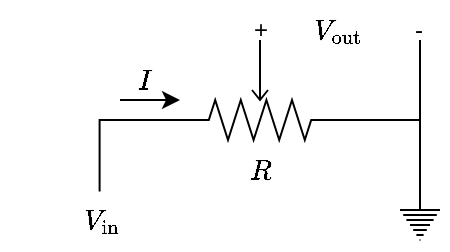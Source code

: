 <mxfile version="20.2.3" type="device"><diagram name="Page-1" id="7e0a89b8-554c-2b80-1dc8-d5c74ca68de4"><mxGraphModel dx="441" dy="375" grid="1" gridSize="10" guides="1" tooltips="1" connect="1" arrows="1" fold="1" page="1" pageScale="1" pageWidth="1100" pageHeight="850" background="none" math="1" shadow="0"><root><mxCell id="0"/><mxCell id="1" parent="0"/><mxCell id="4hDvh09u72UCs5JQiSeU-13" value="$$V_\text{out}$$" style="text;html=1;align=center;verticalAlign=middle;resizable=0;points=[];autosize=1;strokeColor=none;fillColor=none;" parent="1" vertex="1"><mxGeometry x="144" y="220" width="110" height="30" as="geometry"/></mxCell><mxCell id="z5B7ht0EilV5gLH-X0rJ-1" style="edgeStyle=orthogonalEdgeStyle;rounded=0;orthogonalLoop=1;jettySize=auto;html=1;exitX=0.5;exitY=1;exitDx=0;exitDy=0;exitPerimeter=0;endArrow=none;endFill=0;" parent="1" source="4hDvh09u72UCs5JQiSeU-1" edge="1"><mxGeometry relative="1" as="geometry"><mxPoint x="160" y="240" as="targetPoint"/></mxGeometry></mxCell><mxCell id="0FCq4K_CsqrW3Gm4xGP4-4" style="edgeStyle=orthogonalEdgeStyle;rounded=0;orthogonalLoop=1;jettySize=auto;html=1;exitX=0;exitY=0.25;exitDx=0;exitDy=0;exitPerimeter=0;entryX=0.5;entryY=0;entryDx=0;entryDy=0;entryPerimeter=0;endArrow=none;endFill=0;" edge="1" parent="1" source="4hDvh09u72UCs5JQiSeU-1" target="4hDvh09u72UCs5JQiSeU-25"><mxGeometry relative="1" as="geometry"/></mxCell><mxCell id="0FCq4K_CsqrW3Gm4xGP4-7" style="edgeStyle=orthogonalEdgeStyle;rounded=0;orthogonalLoop=1;jettySize=auto;html=1;exitX=1;exitY=0.25;exitDx=0;exitDy=0;exitPerimeter=0;entryX=0.498;entryY=0.024;entryDx=0;entryDy=0;entryPerimeter=0;endArrow=none;endFill=0;" edge="1" parent="1" source="4hDvh09u72UCs5JQiSeU-1" target="4hDvh09u72UCs5JQiSeU-14"><mxGeometry relative="1" as="geometry"/></mxCell><mxCell id="4hDvh09u72UCs5JQiSeU-1" value="" style="pointerEvents=1;verticalLabelPosition=bottom;shadow=0;dashed=0;align=center;html=1;verticalAlign=top;shape=mxgraph.electrical.resistors.potentiometer_2;direction=west;" parent="1" vertex="1"><mxGeometry x="120" y="250.0" width="80" height="40" as="geometry"/></mxCell><mxCell id="4hDvh09u72UCs5JQiSeU-14" value="$$V_\text{in}$$" style="text;html=1;align=center;verticalAlign=middle;resizable=0;points=[];autosize=1;strokeColor=none;fillColor=none;" parent="1" vertex="1"><mxGeometry x="30" y="315" width="100" height="30" as="geometry"/></mxCell><mxCell id="4hDvh09u72UCs5JQiSeU-25" value="" style="pointerEvents=1;verticalLabelPosition=bottom;shadow=0;dashed=0;align=center;html=1;verticalAlign=top;shape=mxgraph.electrical.signal_sources.protective_earth;" parent="1" vertex="1"><mxGeometry x="230" y="320" width="20" height="20" as="geometry"/></mxCell><mxCell id="w7MkLB2oHBv-NJQzSkzg-1" value="$$R$$" style="text;html=1;align=center;verticalAlign=middle;resizable=0;points=[];autosize=1;strokeColor=none;fillColor=none;" parent="1" vertex="1"><mxGeometry x="130" y="290" width="60" height="30" as="geometry"/></mxCell><mxCell id="z5B7ht0EilV5gLH-X0rJ-4" value="" style="endArrow=none;html=1;rounded=0;" parent="1" edge="1"><mxGeometry width="50" height="50" relative="1" as="geometry"><mxPoint x="240" y="280" as="sourcePoint"/><mxPoint x="240" y="240" as="targetPoint"/></mxGeometry></mxCell><mxCell id="z5B7ht0EilV5gLH-X0rJ-5" value="" style="endArrow=classic;html=1;rounded=0;entryX=1;entryY=0.5;entryDx=0;entryDy=0;entryPerimeter=0;" parent="1" target="4hDvh09u72UCs5JQiSeU-1" edge="1"><mxGeometry width="50" height="50" relative="1" as="geometry"><mxPoint x="90" y="270" as="sourcePoint"/><mxPoint x="140" y="220" as="targetPoint"/></mxGeometry></mxCell><mxCell id="z5B7ht0EilV5gLH-X0rJ-7" value="$$I$$" style="text;html=1;align=center;verticalAlign=middle;resizable=0;points=[];autosize=1;strokeColor=none;fillColor=none;" parent="1" vertex="1"><mxGeometry x="77" y="245" width="50" height="30" as="geometry"/></mxCell><mxCell id="0FCq4K_CsqrW3Gm4xGP4-1" value="+" style="text;html=1;align=center;verticalAlign=middle;resizable=0;points=[];autosize=1;strokeColor=none;fillColor=none;" vertex="1" parent="1"><mxGeometry x="145" y="220" width="30" height="30" as="geometry"/></mxCell><mxCell id="0FCq4K_CsqrW3Gm4xGP4-2" value="-" style="text;html=1;align=center;verticalAlign=middle;resizable=0;points=[];autosize=1;strokeColor=none;fillColor=none;" vertex="1" parent="1"><mxGeometry x="224" y="220" width="30" height="30" as="geometry"/></mxCell></root></mxGraphModel></diagram></mxfile>